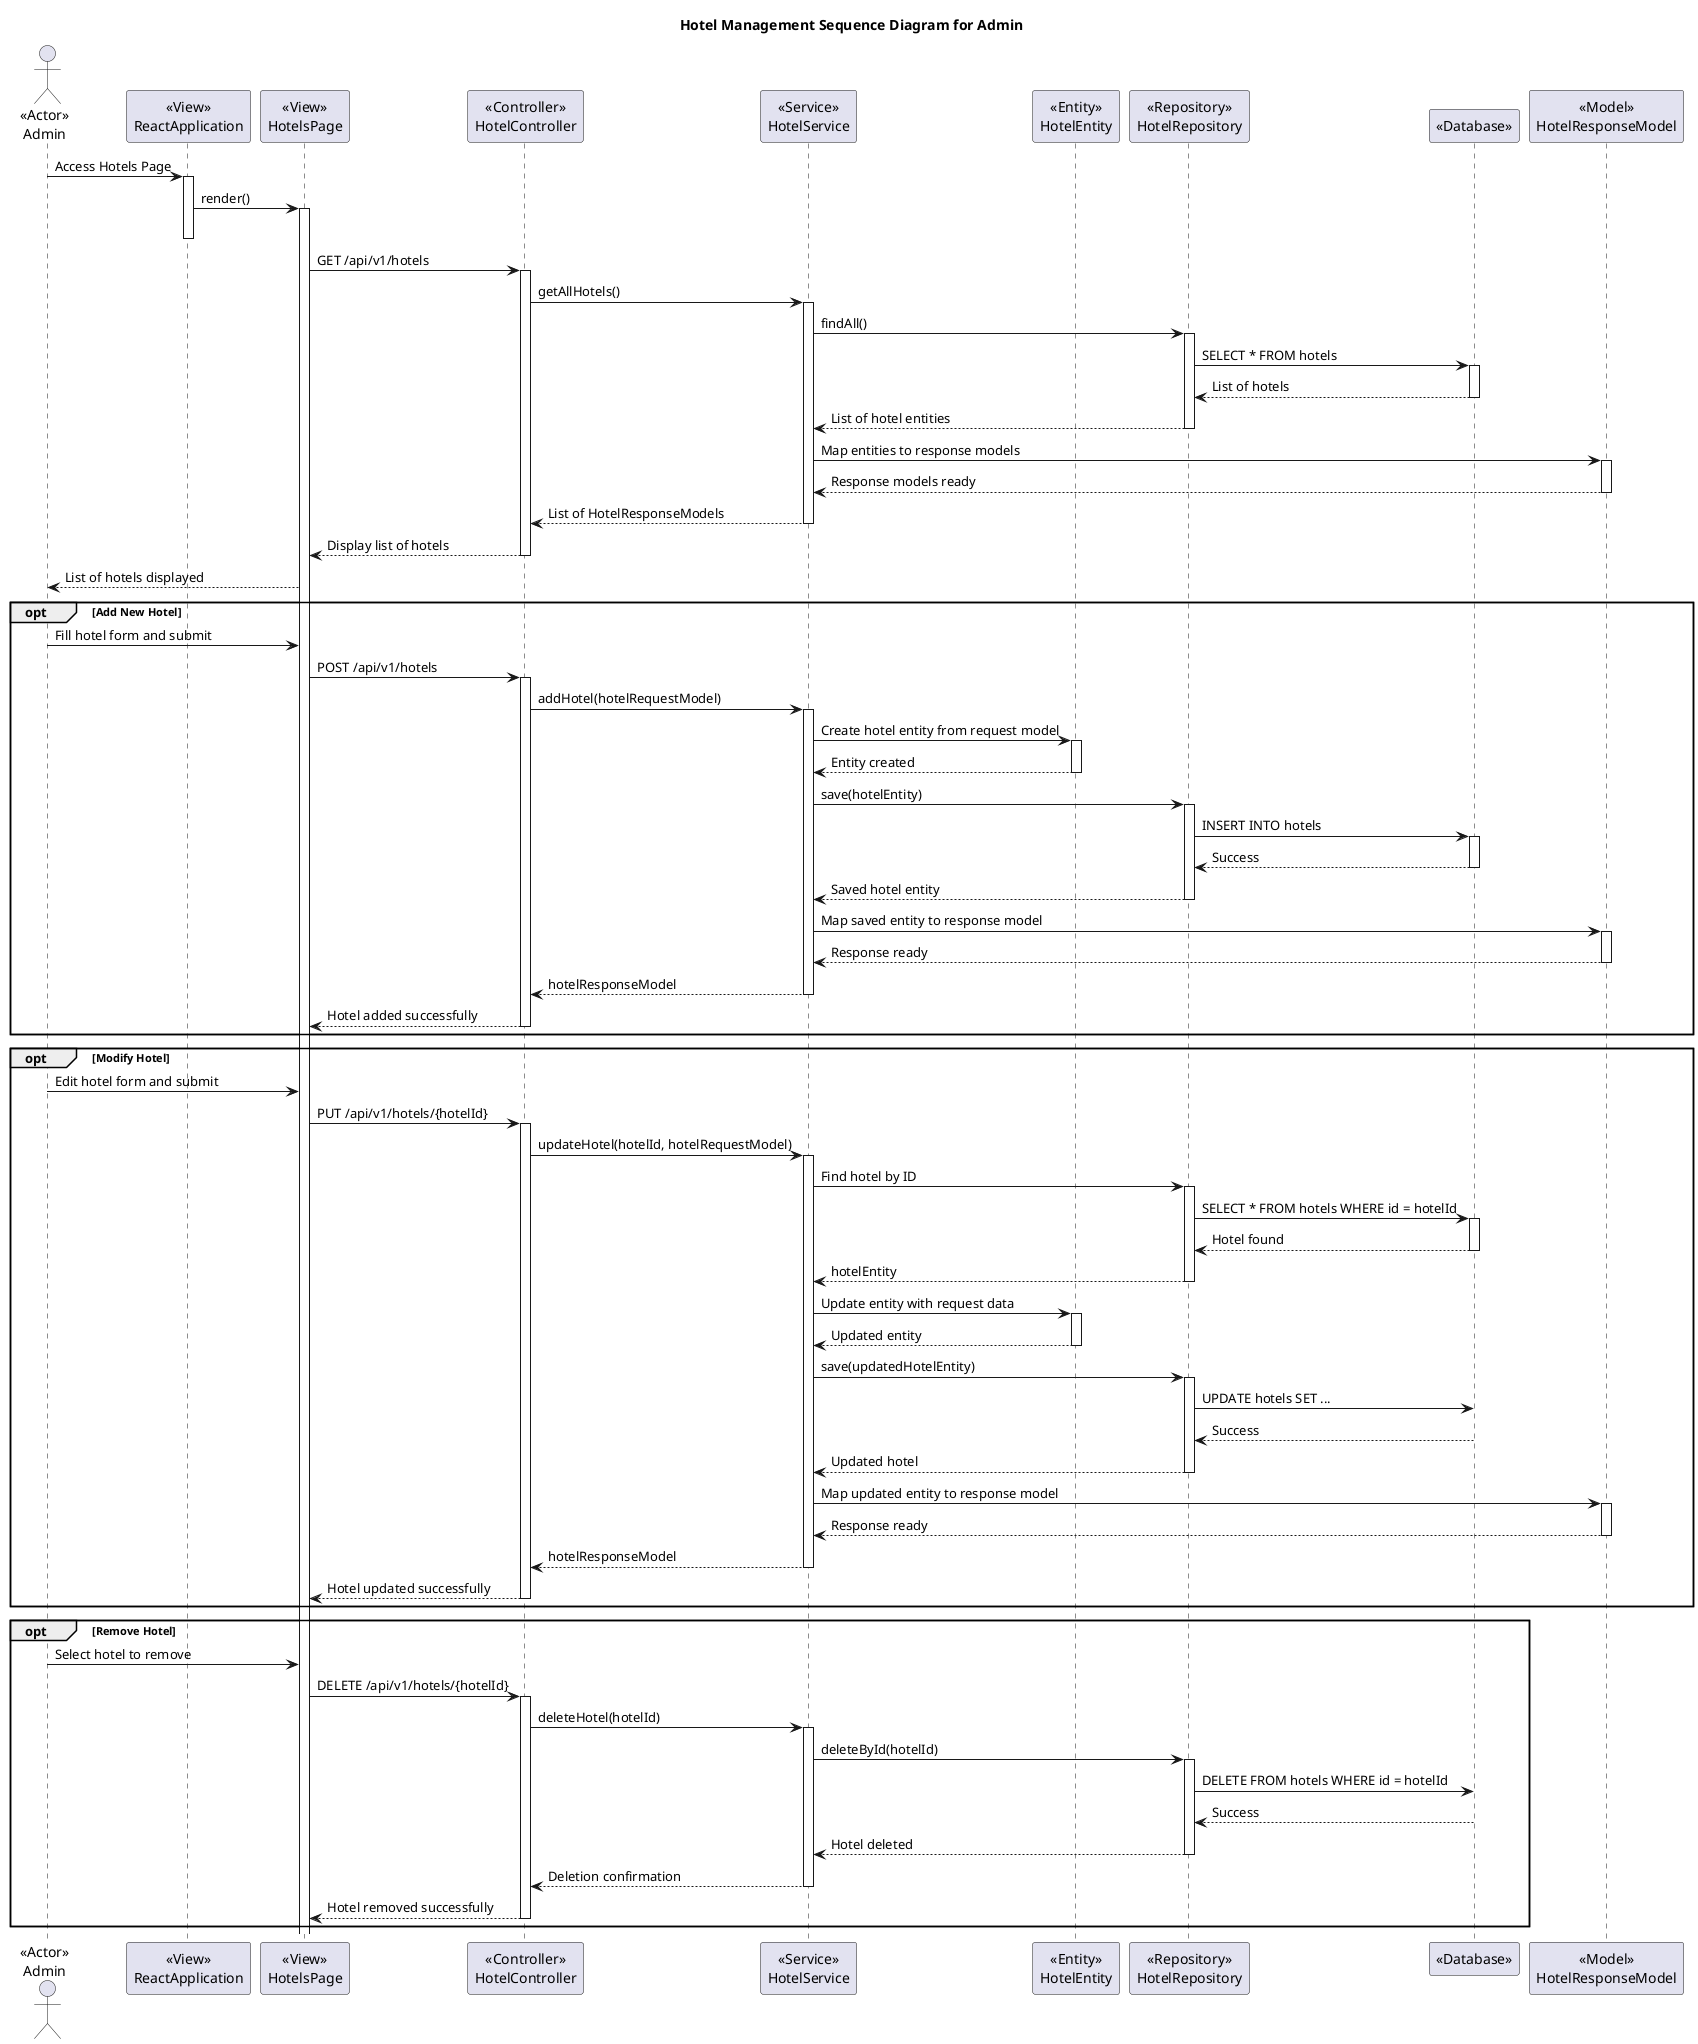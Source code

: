 @startuml
title Hotel Management Sequence Diagram for Admin

actor Admin as "<<Actor>>\nAdmin"

participant ReactApplication as "<<View>>\nReactApplication"
participant HotelsPage as "<<View>>\nHotelsPage"
participant HotelController as "<<Controller>>\nHotelController"
participant HotelService as "<<Service>>\nHotelService"
participant HotelEntity as "<<Entity>>\nHotelEntity"
participant HotelRepository as "<<Repository>>\nHotelRepository"
participant Database as "<<Database>>"
participant HotelResponseModel as "<<Model>>\nHotelResponseModel"

Admin -> ReactApplication : Access Hotels Page
activate ReactApplication

ReactApplication -> HotelsPage : render()
activate HotelsPage
deactivate ReactApplication

HotelsPage -> HotelController : GET /api/v1/hotels
activate HotelController

HotelController -> HotelService : getAllHotels()
activate HotelService

HotelService -> HotelRepository : findAll()
activate HotelRepository

HotelRepository -> Database : SELECT * FROM hotels
activate Database
Database --> HotelRepository : List of hotels
deactivate Database

HotelRepository --> HotelService : List of hotel entities
deactivate HotelRepository

HotelService -> HotelResponseModel : Map entities to response models
activate HotelResponseModel
HotelResponseModel --> HotelService : Response models ready
deactivate HotelResponseModel

HotelService --> HotelController : List of HotelResponseModels
deactivate HotelService

HotelController --> HotelsPage : Display list of hotels
deactivate HotelController

HotelsPage --> Admin : List of hotels displayed

opt Add New Hotel
    Admin -> HotelsPage : Fill hotel form and submit
    HotelsPage -> HotelController : POST /api/v1/hotels
    activate HotelController

    HotelController -> HotelService : addHotel(hotelRequestModel)
    activate HotelService

    HotelService -> HotelEntity : Create hotel entity from request model
    activate HotelEntity
    HotelEntity --> HotelService : Entity created
    deactivate HotelEntity

    HotelService -> HotelRepository : save(hotelEntity)
    activate HotelRepository
    HotelRepository -> Database : INSERT INTO hotels
    activate Database
    Database --> HotelRepository : Success
    deactivate Database
    HotelRepository --> HotelService : Saved hotel entity
    deactivate HotelRepository

    HotelService -> HotelResponseModel : Map saved entity to response model
    activate HotelResponseModel
    HotelResponseModel --> HotelService : Response ready
    deactivate HotelResponseModel

    HotelService --> HotelController : hotelResponseModel
    deactivate HotelService
    HotelController --> HotelsPage : Hotel added successfully
    deactivate HotelController
end

opt Modify Hotel
    Admin -> HotelsPage : Edit hotel form and submit
    HotelsPage -> HotelController : PUT /api/v1/hotels/{hotelId}
    activate HotelController

    HotelController -> HotelService : updateHotel(hotelId, hotelRequestModel)
    activate HotelService

    HotelService -> HotelRepository : Find hotel by ID
    activate HotelRepository
    HotelRepository -> Database : SELECT * FROM hotels WHERE id = hotelId
    activate Database
    Database --> HotelRepository : Hotel found
    deactivate Database
    HotelRepository --> HotelService : hotelEntity
    deactivate HotelRepository

    HotelService -> HotelEntity : Update entity with request data
    activate HotelEntity
    HotelEntity --> HotelService : Updated entity
    deactivate HotelEntity

    HotelService -> HotelRepository : save(updatedHotelEntity)
    activate HotelRepository
    HotelRepository -> Database : UPDATE hotels SET ...
    Database --> HotelRepository : Success
    deactivate Database
    HotelRepository --> HotelService : Updated hotel
    deactivate HotelRepository

    HotelService -> HotelResponseModel : Map updated entity to response model
    activate HotelResponseModel
    HotelResponseModel --> HotelService : Response ready
    deactivate HotelResponseModel

    HotelService --> HotelController : hotelResponseModel
    deactivate HotelService
    HotelController --> HotelsPage : Hotel updated successfully
    deactivate HotelController
end

opt Remove Hotel
    Admin -> HotelsPage : Select hotel to remove
    HotelsPage -> HotelController : DELETE /api/v1/hotels/{hotelId}
    activate HotelController

    HotelController -> HotelService : deleteHotel(hotelId)
    activate HotelService
    HotelService -> HotelRepository : deleteById(hotelId)
    activate HotelRepository
    HotelRepository -> Database : DELETE FROM hotels WHERE id = hotelId
    Database --> HotelRepository : Success
    deactivate Database
    HotelRepository --> HotelService : Hotel deleted
    deactivate HotelRepository

    HotelService --> HotelController : Deletion confirmation
    deactivate HotelService
    HotelController --> HotelsPage : Hotel removed successfully
    deactivate HotelController
end

@enduml
